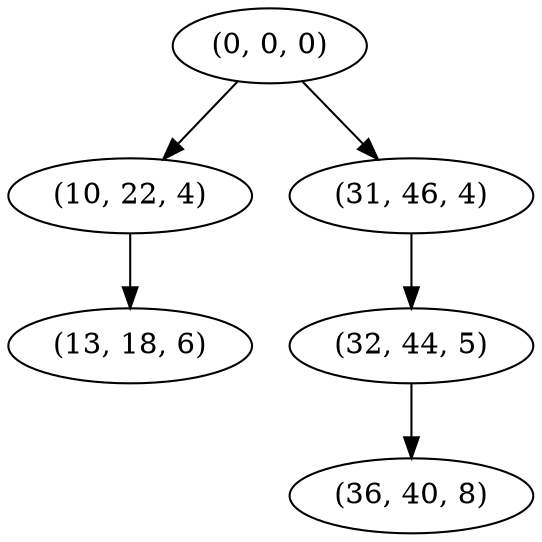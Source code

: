 digraph tree {
    "(0, 0, 0)";
    "(10, 22, 4)";
    "(13, 18, 6)";
    "(31, 46, 4)";
    "(32, 44, 5)";
    "(36, 40, 8)";
    "(0, 0, 0)" -> "(10, 22, 4)";
    "(0, 0, 0)" -> "(31, 46, 4)";
    "(10, 22, 4)" -> "(13, 18, 6)";
    "(31, 46, 4)" -> "(32, 44, 5)";
    "(32, 44, 5)" -> "(36, 40, 8)";
}
